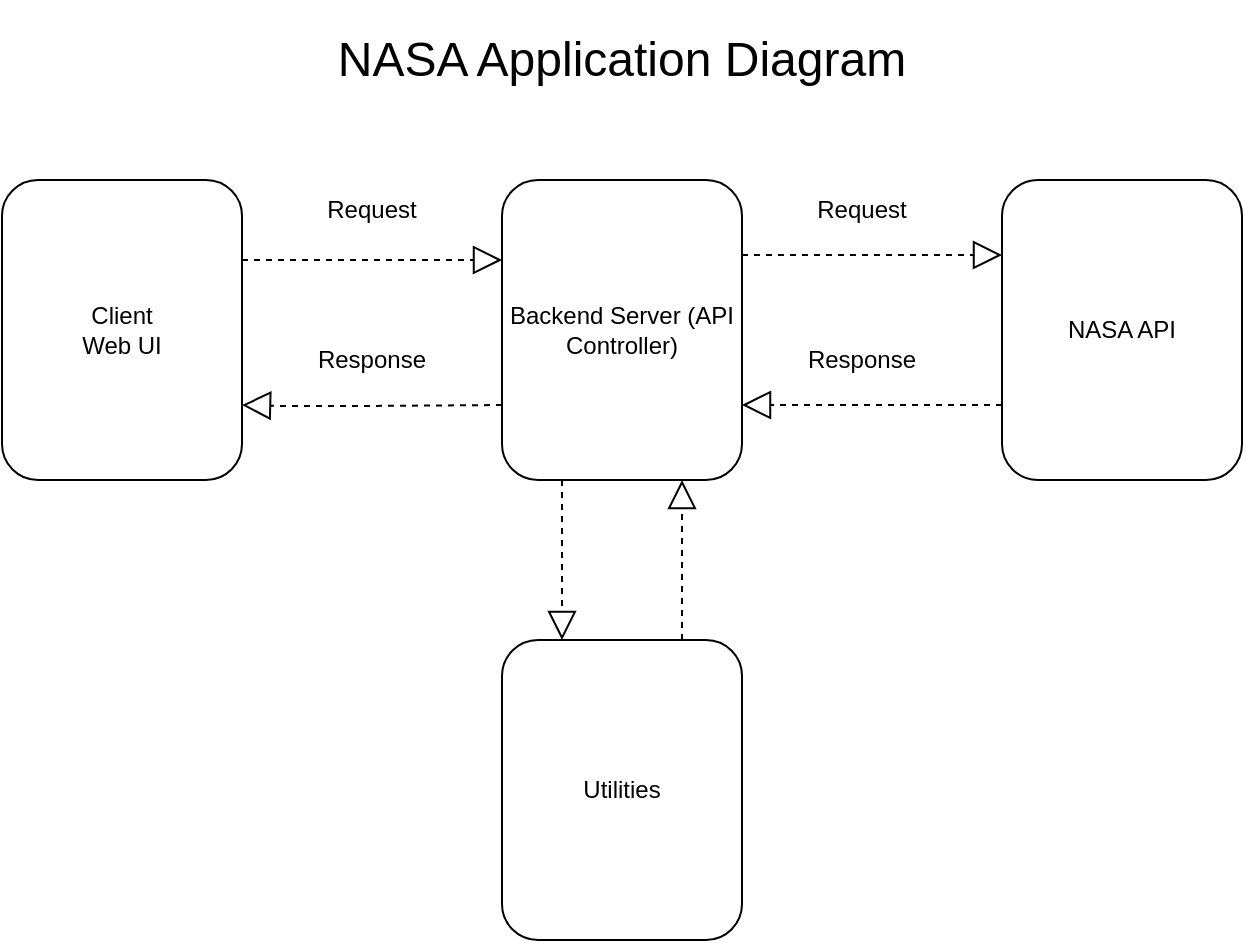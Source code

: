 <mxfile version="15.8.3" type="device"><diagram id="jduzCN2oAilTlhF0mnej" name="Page-1"><mxGraphModel dx="1038" dy="579" grid="1" gridSize="10" guides="1" tooltips="1" connect="1" arrows="1" fold="1" page="1" pageScale="1" pageWidth="850" pageHeight="1100" math="0" shadow="0"><root><mxCell id="0"/><mxCell id="1" parent="0"/><mxCell id="xqYp_g2g65aR9CQ-Y101-1" value="" style="rounded=1;whiteSpace=wrap;html=1;" vertex="1" parent="1"><mxGeometry x="30" y="420" width="120" height="150" as="geometry"/></mxCell><mxCell id="xqYp_g2g65aR9CQ-Y101-5" value="Client Web UI" style="text;html=1;strokeColor=none;fillColor=none;align=center;verticalAlign=middle;whiteSpace=wrap;rounded=0;" vertex="1" parent="1"><mxGeometry x="60" y="465" width="60" height="60" as="geometry"/></mxCell><mxCell id="xqYp_g2g65aR9CQ-Y101-6" value="Backend Server (API Controller)" style="rounded=1;whiteSpace=wrap;html=1;" vertex="1" parent="1"><mxGeometry x="280" y="420" width="120" height="150" as="geometry"/></mxCell><mxCell id="xqYp_g2g65aR9CQ-Y101-7" value="NASA API" style="rounded=1;whiteSpace=wrap;html=1;" vertex="1" parent="1"><mxGeometry x="530" y="420" width="120" height="150" as="geometry"/></mxCell><mxCell id="xqYp_g2g65aR9CQ-Y101-9" value="" style="endArrow=block;dashed=1;endFill=0;endSize=12;html=1;rounded=0;" edge="1" parent="1"><mxGeometry width="160" relative="1" as="geometry"><mxPoint x="150" y="460" as="sourcePoint"/><mxPoint x="280" y="460" as="targetPoint"/></mxGeometry></mxCell><mxCell id="xqYp_g2g65aR9CQ-Y101-10" value="" style="endArrow=block;dashed=1;endFill=0;endSize=12;html=1;rounded=0;entryX=1;entryY=0.75;entryDx=0;entryDy=0;exitX=0;exitY=0.75;exitDx=0;exitDy=0;" edge="1" parent="1" source="xqYp_g2g65aR9CQ-Y101-6" target="xqYp_g2g65aR9CQ-Y101-1"><mxGeometry width="160" relative="1" as="geometry"><mxPoint x="230" y="610" as="sourcePoint"/><mxPoint x="240.0" y="540" as="targetPoint"/><Array as="points"><mxPoint x="210" y="533"/><mxPoint x="170" y="533"/></Array></mxGeometry></mxCell><mxCell id="xqYp_g2g65aR9CQ-Y101-12" value="" style="endArrow=block;dashed=1;endFill=0;endSize=12;html=1;rounded=0;entryX=0;entryY=0.25;entryDx=0;entryDy=0;exitX=1;exitY=0.25;exitDx=0;exitDy=0;" edge="1" parent="1" source="xqYp_g2g65aR9CQ-Y101-6" target="xqYp_g2g65aR9CQ-Y101-7"><mxGeometry width="160" relative="1" as="geometry"><mxPoint x="400" y="450" as="sourcePoint"/><mxPoint x="480.0" y="450" as="targetPoint"/></mxGeometry></mxCell><mxCell id="xqYp_g2g65aR9CQ-Y101-15" value="" style="endArrow=block;dashed=1;endFill=0;endSize=12;html=1;rounded=0;entryX=1;entryY=0.75;entryDx=0;entryDy=0;exitX=0;exitY=0.75;exitDx=0;exitDy=0;" edge="1" parent="1" source="xqYp_g2g65aR9CQ-Y101-7" target="xqYp_g2g65aR9CQ-Y101-6"><mxGeometry width="160" relative="1" as="geometry"><mxPoint x="500" y="530" as="sourcePoint"/><mxPoint x="400.0" y="530" as="targetPoint"/></mxGeometry></mxCell><mxCell id="xqYp_g2g65aR9CQ-Y101-16" value="Request" style="text;html=1;strokeColor=none;fillColor=none;align=center;verticalAlign=middle;whiteSpace=wrap;rounded=0;" vertex="1" parent="1"><mxGeometry x="180" y="420" width="70" height="30" as="geometry"/></mxCell><mxCell id="xqYp_g2g65aR9CQ-Y101-17" value="Request" style="text;html=1;strokeColor=none;fillColor=none;align=center;verticalAlign=middle;whiteSpace=wrap;rounded=0;" vertex="1" parent="1"><mxGeometry x="425" y="420" width="70" height="30" as="geometry"/></mxCell><mxCell id="xqYp_g2g65aR9CQ-Y101-18" value="Response" style="text;html=1;strokeColor=none;fillColor=none;align=center;verticalAlign=middle;whiteSpace=wrap;rounded=0;" vertex="1" parent="1"><mxGeometry x="180" y="495" width="70" height="30" as="geometry"/></mxCell><mxCell id="xqYp_g2g65aR9CQ-Y101-19" value="Response" style="text;html=1;strokeColor=none;fillColor=none;align=center;verticalAlign=middle;whiteSpace=wrap;rounded=0;" vertex="1" parent="1"><mxGeometry x="425" y="495" width="70" height="30" as="geometry"/></mxCell><mxCell id="xqYp_g2g65aR9CQ-Y101-20" value="Utilities" style="rounded=1;whiteSpace=wrap;html=1;" vertex="1" parent="1"><mxGeometry x="280" y="650" width="120" height="150" as="geometry"/></mxCell><mxCell id="xqYp_g2g65aR9CQ-Y101-25" value="" style="endArrow=block;dashed=1;endFill=0;endSize=12;html=1;rounded=0;entryX=0.25;entryY=0;entryDx=0;entryDy=0;exitX=0.75;exitY=1;exitDx=0;exitDy=0;" edge="1" parent="1" target="xqYp_g2g65aR9CQ-Y101-20"><mxGeometry width="160" relative="1" as="geometry"><mxPoint x="310" y="570" as="sourcePoint"/><mxPoint x="310" y="630" as="targetPoint"/><Array as="points"><mxPoint x="310" y="590"/><mxPoint x="310" y="611"/></Array></mxGeometry></mxCell><mxCell id="xqYp_g2g65aR9CQ-Y101-26" value="" style="endArrow=block;dashed=1;endFill=0;endSize=12;html=1;rounded=0;exitX=0.75;exitY=0;exitDx=0;exitDy=0;" edge="1" parent="1" source="xqYp_g2g65aR9CQ-Y101-20"><mxGeometry width="160" relative="1" as="geometry"><mxPoint x="370" y="630" as="sourcePoint"/><mxPoint x="370" y="570" as="targetPoint"/><Array as="points"><mxPoint x="370" y="611"/><mxPoint x="370" y="590"/></Array></mxGeometry></mxCell><mxCell id="xqYp_g2g65aR9CQ-Y101-27" value="&lt;font style=&quot;font-size: 24px&quot;&gt;NASA Application Diagram&lt;/font&gt;" style="text;html=1;strokeColor=none;fillColor=none;align=center;verticalAlign=middle;whiteSpace=wrap;rounded=0;" vertex="1" parent="1"><mxGeometry x="190" y="330" width="300" height="60" as="geometry"/></mxCell></root></mxGraphModel></diagram></mxfile>